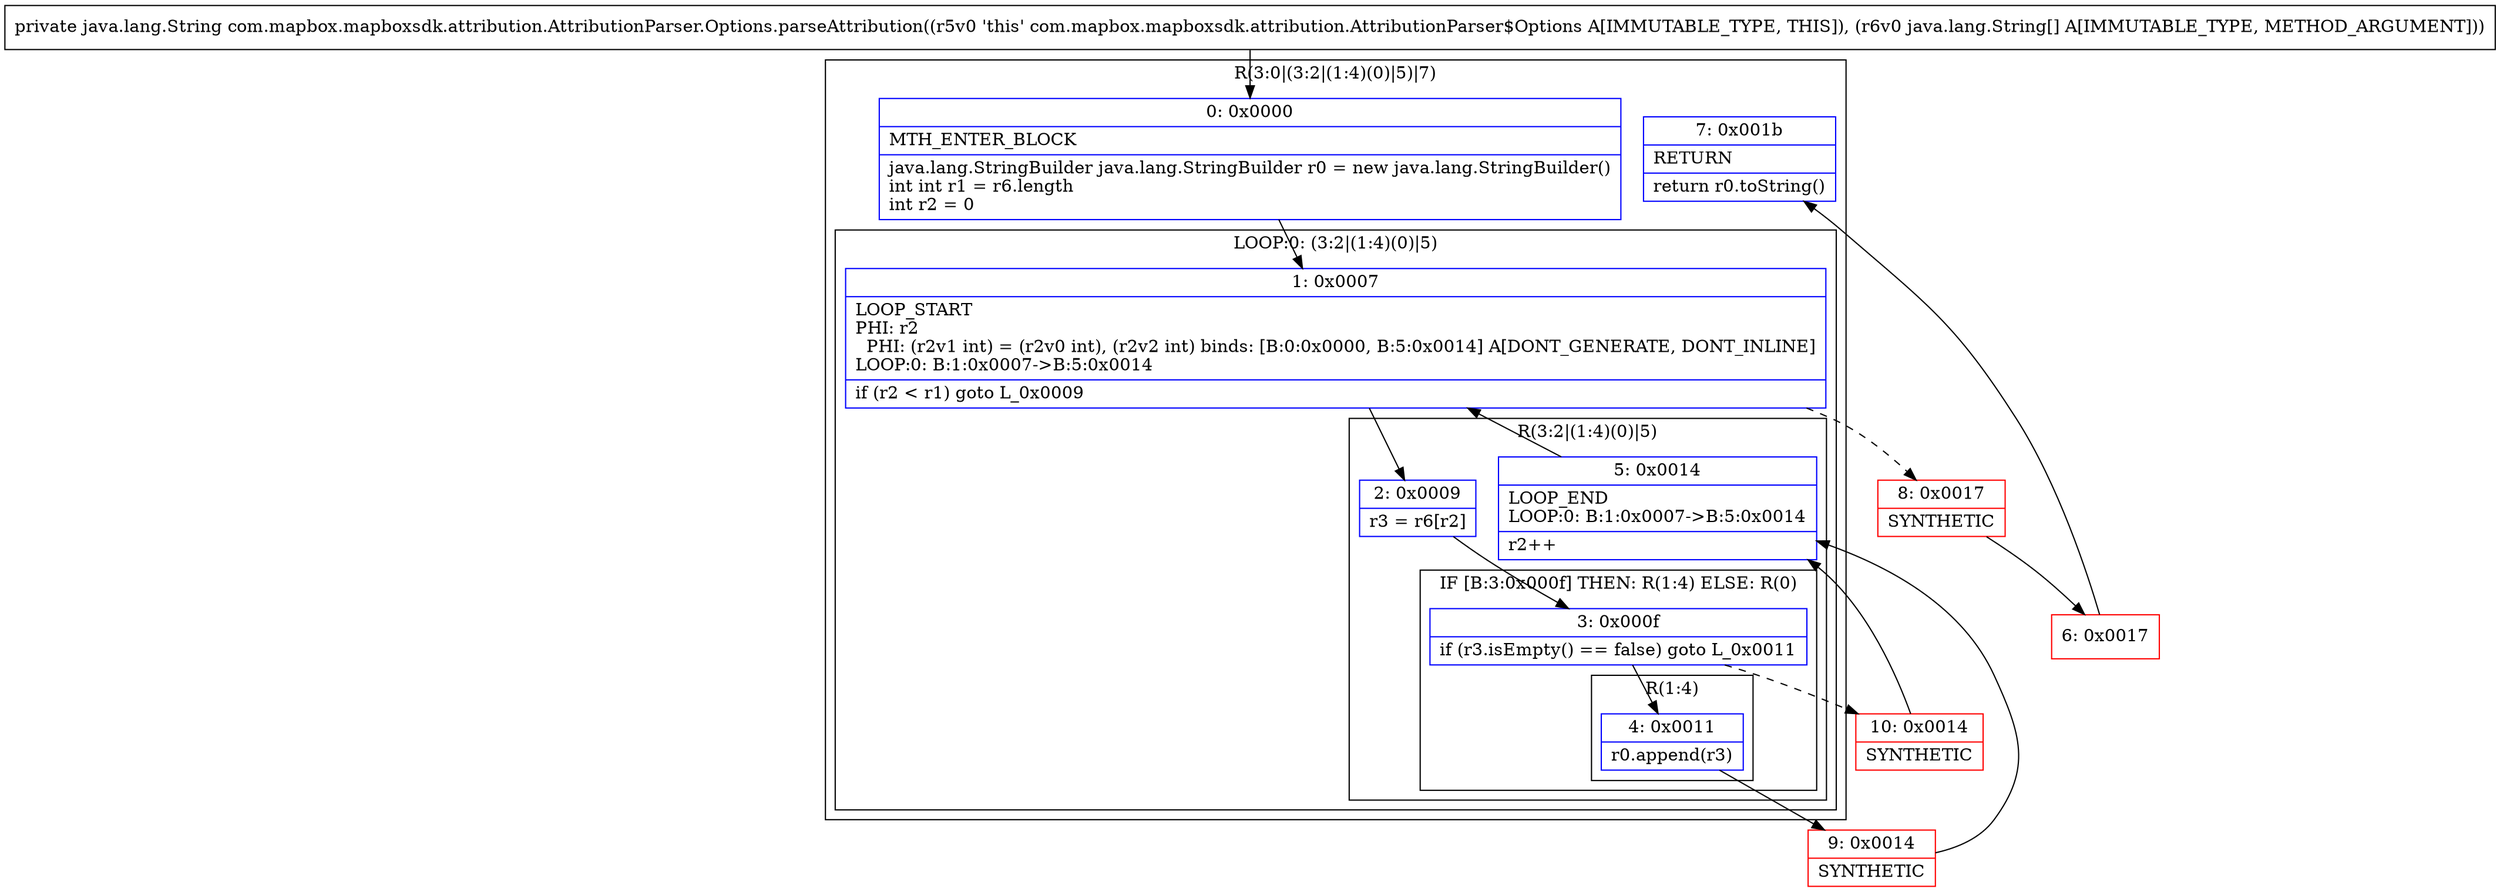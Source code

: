 digraph "CFG forcom.mapbox.mapboxsdk.attribution.AttributionParser.Options.parseAttribution([Ljava\/lang\/String;)Ljava\/lang\/String;" {
subgraph cluster_Region_1942540412 {
label = "R(3:0|(3:2|(1:4)(0)|5)|7)";
node [shape=record,color=blue];
Node_0 [shape=record,label="{0\:\ 0x0000|MTH_ENTER_BLOCK\l|java.lang.StringBuilder java.lang.StringBuilder r0 = new java.lang.StringBuilder()\lint int r1 = r6.length\lint r2 = 0\l}"];
subgraph cluster_LoopRegion_1553170525 {
label = "LOOP:0: (3:2|(1:4)(0)|5)";
node [shape=record,color=blue];
Node_1 [shape=record,label="{1\:\ 0x0007|LOOP_START\lPHI: r2 \l  PHI: (r2v1 int) = (r2v0 int), (r2v2 int) binds: [B:0:0x0000, B:5:0x0014] A[DONT_GENERATE, DONT_INLINE]\lLOOP:0: B:1:0x0007\-\>B:5:0x0014\l|if (r2 \< r1) goto L_0x0009\l}"];
subgraph cluster_Region_1366080439 {
label = "R(3:2|(1:4)(0)|5)";
node [shape=record,color=blue];
Node_2 [shape=record,label="{2\:\ 0x0009|r3 = r6[r2]\l}"];
subgraph cluster_IfRegion_1917227584 {
label = "IF [B:3:0x000f] THEN: R(1:4) ELSE: R(0)";
node [shape=record,color=blue];
Node_3 [shape=record,label="{3\:\ 0x000f|if (r3.isEmpty() == false) goto L_0x0011\l}"];
subgraph cluster_Region_452622829 {
label = "R(1:4)";
node [shape=record,color=blue];
Node_4 [shape=record,label="{4\:\ 0x0011|r0.append(r3)\l}"];
}
subgraph cluster_Region_703817247 {
label = "R(0)";
node [shape=record,color=blue];
}
}
Node_5 [shape=record,label="{5\:\ 0x0014|LOOP_END\lLOOP:0: B:1:0x0007\-\>B:5:0x0014\l|r2++\l}"];
}
}
Node_7 [shape=record,label="{7\:\ 0x001b|RETURN\l|return r0.toString()\l}"];
}
Node_6 [shape=record,color=red,label="{6\:\ 0x0017}"];
Node_8 [shape=record,color=red,label="{8\:\ 0x0017|SYNTHETIC\l}"];
Node_9 [shape=record,color=red,label="{9\:\ 0x0014|SYNTHETIC\l}"];
Node_10 [shape=record,color=red,label="{10\:\ 0x0014|SYNTHETIC\l}"];
MethodNode[shape=record,label="{private java.lang.String com.mapbox.mapboxsdk.attribution.AttributionParser.Options.parseAttribution((r5v0 'this' com.mapbox.mapboxsdk.attribution.AttributionParser$Options A[IMMUTABLE_TYPE, THIS]), (r6v0 java.lang.String[] A[IMMUTABLE_TYPE, METHOD_ARGUMENT])) }"];
MethodNode -> Node_0;
Node_0 -> Node_1;
Node_1 -> Node_2;
Node_1 -> Node_8[style=dashed];
Node_2 -> Node_3;
Node_3 -> Node_4;
Node_3 -> Node_10[style=dashed];
Node_4 -> Node_9;
Node_5 -> Node_1;
Node_6 -> Node_7;
Node_8 -> Node_6;
Node_9 -> Node_5;
Node_10 -> Node_5;
}

